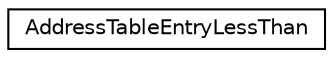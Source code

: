 digraph "Graphical Class Hierarchy"
{
  edge [fontname="Helvetica",fontsize="10",labelfontname="Helvetica",labelfontsize="10"];
  node [fontname="Helvetica",fontsize="10",shape=record];
  rankdir="LR";
  Node0 [label="AddressTableEntryLessThan",height=0.2,width=0.4,color="black", fillcolor="white", style="filled",URL="$df/dc5/struct_address_table_entry_less_than.html"];
}
